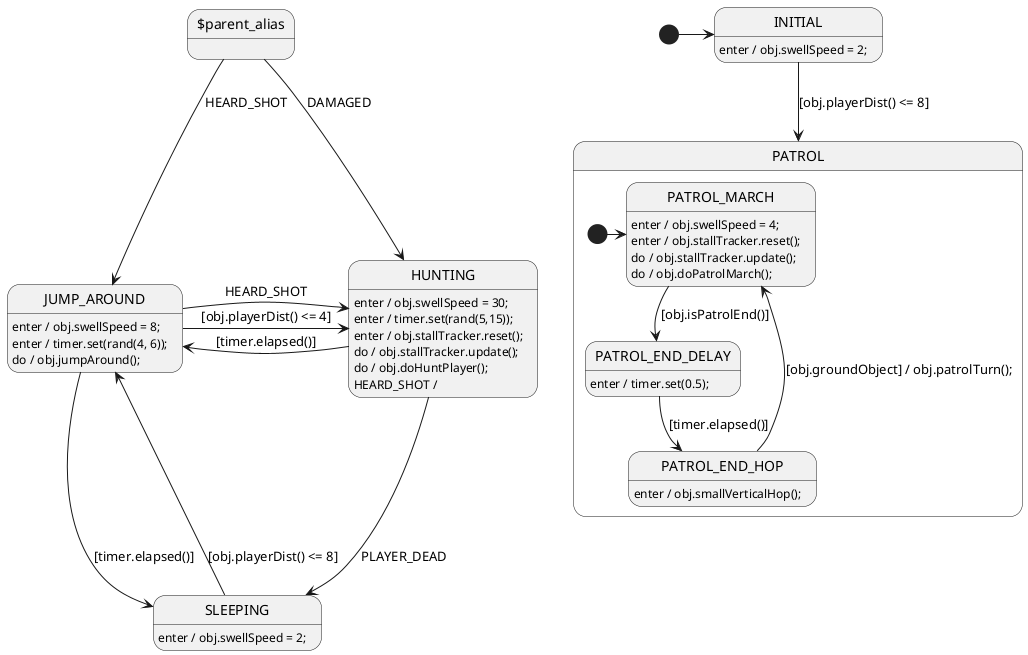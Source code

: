 @startuml Enemy1Sm

' //////////////////////// STATE ORGANIZATION ///////////////////////
' Note: StateSmith treats state names and events as case insensitive.
' More info: https://github.com/StateSmith/StateSmith/wiki/PlantUML

state "$parent_alias" as PA

state INITIAL
state SLEEPING

state PATROL {
    state PATROL_MARCH
    state PATROL_END_DELAY
    state PATROL_END_HOP
    ' state PATROL_END_TURN
    [*] -> PATROL_MARCH
}

state JUMP_AROUND

state HUNTING

[*] -> INITIAL


' ///////////////////////// STATE HANDLERS /////////////////////////
' Syntax: https://github.com/StateSmith/StateSmith/wiki/Behaviors

PA --> HUNTING: DAMAGED
PA --> JUMP_AROUND: HEARD_SHOT

INITIAL --> PATROL: [obj.playerDist() <= 8]
INITIAL: enter / obj.swellSpeed = 2;

SLEEPING: enter / obj.swellSpeed = 2;
' SLEEPING: enter / timer.set(rand(5, 10));
SLEEPING --> JUMP_AROUND: [obj.playerDist() <= 8]

' PATROL: enter / timer.set(rand(5, 10));
' PATROL -> SLEEPING: [timer.elapsed()]
PATROL_MARCH: enter / obj.swellSpeed = 4;
PATROL_MARCH: enter / obj.stallTracker.reset();
PATROL_MARCH: do / obj.stallTracker.update();
PATROL_MARCH: do / obj.doPatrolMarch();
PATROL_MARCH --> PATROL_END_DELAY: [obj.isPatrolEnd()]

PATROL_END_DELAY: enter / timer.set(0.5);
PATROL_END_DELAY --> PATROL_END_HOP: [timer.elapsed()]

PATROL_END_HOP: enter / obj.smallVerticalHop();
PATROL_END_HOP --> PATROL_MARCH: [obj.groundObject] / obj.patrolTurn();

HUNTING --> SLEEPING: PLAYER_DEAD

JUMP_AROUND: enter / obj.swellSpeed = 8;
JUMP_AROUND: enter / timer.set(rand(4, 6));
JUMP_AROUND: do / obj.jumpAround();
' JUMP_AROUND --> SLEEPING: [obj.playerDist() >= 10]
JUMP_AROUND --> SLEEPING: [timer.elapsed()]
JUMP_AROUND -r-> HUNTING: [obj.playerDist() <= 4]
JUMP_AROUND -r-> HUNTING: HEARD_SHOT

HUNTING: enter / obj.swellSpeed = 30;
HUNTING: enter / timer.set(rand(5,15));
HUNTING: enter / obj.stallTracker.reset();
HUNTING: do / obj.stallTracker.update();
HUNTING: do / obj.doHuntPlayer();
HUNTING: HEARD_SHOT / 
HUNTING -l-> JUMP_AROUND: [timer.elapsed()]

' //////////////////////// StateSmith config ////////////////////////
' The below special comment block sets the StateSmith configuration.
' More info: https://github.com/StateSmith/StateSmith/issues/335

/'! $CONFIG : toml
[SmRunnerSettings]
transpilerId = "JavaScript"

[RenderConfig]
AutoExpandedVars = """
    timer: new Timer(0),
    obj: null, // need to set this to instance of Enemy1 before calling start()
    """
'/
@enduml
